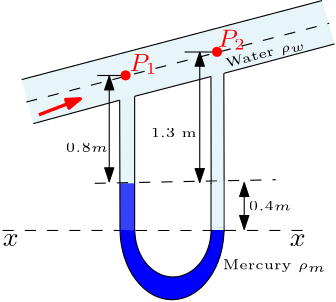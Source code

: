 <?xml version="1.0"?>
<!DOCTYPE ipe SYSTEM "ipe.dtd">
<ipe version="70212" creator="Ipe 7.2.13">
<info created="D:20191018090530" modified="D:20191019211122"/>
<ipestyle name="basic">
<symbol name="arrow/arc(spx)">
<path stroke="sym-stroke" fill="sym-stroke" pen="sym-pen">
0 0 m
-1 0.333 l
-1 -0.333 l
h
</path>
</symbol>
<symbol name="arrow/farc(spx)">
<path stroke="sym-stroke" fill="white" pen="sym-pen">
0 0 m
-1 0.333 l
-1 -0.333 l
h
</path>
</symbol>
<symbol name="arrow/ptarc(spx)">
<path stroke="sym-stroke" fill="sym-stroke" pen="sym-pen">
0 0 m
-1 0.333 l
-0.8 0 l
-1 -0.333 l
h
</path>
</symbol>
<symbol name="arrow/fptarc(spx)">
<path stroke="sym-stroke" fill="white" pen="sym-pen">
0 0 m
-1 0.333 l
-0.8 0 l
-1 -0.333 l
h
</path>
</symbol>
<symbol name="mark/circle(sx)" transformations="translations">
<path fill="sym-stroke">
0.6 0 0 0.6 0 0 e
0.4 0 0 0.4 0 0 e
</path>
</symbol>
<symbol name="mark/disk(sx)" transformations="translations">
<path fill="sym-stroke">
0.6 0 0 0.6 0 0 e
</path>
</symbol>
<symbol name="mark/fdisk(sfx)" transformations="translations">
<group>
<path fill="sym-fill">
0.5 0 0 0.5 0 0 e
</path>
<path fill="sym-stroke" fillrule="eofill">
0.6 0 0 0.6 0 0 e
0.4 0 0 0.4 0 0 e
</path>
</group>
</symbol>
<symbol name="mark/box(sx)" transformations="translations">
<path fill="sym-stroke" fillrule="eofill">
-0.6 -0.6 m
0.6 -0.6 l
0.6 0.6 l
-0.6 0.6 l
h
-0.4 -0.4 m
0.4 -0.4 l
0.4 0.4 l
-0.4 0.4 l
h
</path>
</symbol>
<symbol name="mark/square(sx)" transformations="translations">
<path fill="sym-stroke">
-0.6 -0.6 m
0.6 -0.6 l
0.6 0.6 l
-0.6 0.6 l
h
</path>
</symbol>
<symbol name="mark/fsquare(sfx)" transformations="translations">
<group>
<path fill="sym-fill">
-0.5 -0.5 m
0.5 -0.5 l
0.5 0.5 l
-0.5 0.5 l
h
</path>
<path fill="sym-stroke" fillrule="eofill">
-0.6 -0.6 m
0.6 -0.6 l
0.6 0.6 l
-0.6 0.6 l
h
-0.4 -0.4 m
0.4 -0.4 l
0.4 0.4 l
-0.4 0.4 l
h
</path>
</group>
</symbol>
<symbol name="mark/cross(sx)" transformations="translations">
<group>
<path fill="sym-stroke">
-0.43 -0.57 m
0.57 0.43 l
0.43 0.57 l
-0.57 -0.43 l
h
</path>
<path fill="sym-stroke">
-0.43 0.57 m
0.57 -0.43 l
0.43 -0.57 l
-0.57 0.43 l
h
</path>
</group>
</symbol>
<symbol name="arrow/fnormal(spx)">
<path stroke="sym-stroke" fill="white" pen="sym-pen">
0 0 m
-1 0.333 l
-1 -0.333 l
h
</path>
</symbol>
<symbol name="arrow/pointed(spx)">
<path stroke="sym-stroke" fill="sym-stroke" pen="sym-pen">
0 0 m
-1 0.333 l
-0.8 0 l
-1 -0.333 l
h
</path>
</symbol>
<symbol name="arrow/fpointed(spx)">
<path stroke="sym-stroke" fill="white" pen="sym-pen">
0 0 m
-1 0.333 l
-0.8 0 l
-1 -0.333 l
h
</path>
</symbol>
<symbol name="arrow/linear(spx)">
<path stroke="sym-stroke" pen="sym-pen">
-1 0.333 m
0 0 l
-1 -0.333 l
</path>
</symbol>
<symbol name="arrow/fdouble(spx)">
<path stroke="sym-stroke" fill="white" pen="sym-pen">
0 0 m
-1 0.333 l
-1 -0.333 l
h
-1 0 m
-2 0.333 l
-2 -0.333 l
h
</path>
</symbol>
<symbol name="arrow/double(spx)">
<path stroke="sym-stroke" fill="sym-stroke" pen="sym-pen">
0 0 m
-1 0.333 l
-1 -0.333 l
h
-1 0 m
-2 0.333 l
-2 -0.333 l
h
</path>
</symbol>
<pen name="heavier" value="0.8"/>
<pen name="fat" value="1.2"/>
<pen name="ultrafat" value="2"/>
<symbolsize name="large" value="5"/>
<symbolsize name="small" value="2"/>
<symbolsize name="tiny" value="1.1"/>
<arrowsize name="large" value="10"/>
<arrowsize name="small" value="5"/>
<arrowsize name="tiny" value="3"/>
<color name="red" value="1 0 0"/>
<color name="green" value="0 1 0"/>
<color name="blue" value="0 0 1"/>
<color name="yellow" value="1 1 0"/>
<color name="orange" value="1 0.647 0"/>
<color name="gold" value="1 0.843 0"/>
<color name="purple" value="0.627 0.125 0.941"/>
<color name="gray" value="0.745"/>
<color name="brown" value="0.647 0.165 0.165"/>
<color name="navy" value="0 0 0.502"/>
<color name="pink" value="1 0.753 0.796"/>
<color name="seagreen" value="0.18 0.545 0.341"/>
<color name="turquoise" value="0.251 0.878 0.816"/>
<color name="violet" value="0.933 0.51 0.933"/>
<color name="darkblue" value="0 0 0.545"/>
<color name="darkcyan" value="0 0.545 0.545"/>
<color name="darkgray" value="0.663"/>
<color name="darkgreen" value="0 0.392 0"/>
<color name="darkmagenta" value="0.545 0 0.545"/>
<color name="darkorange" value="1 0.549 0"/>
<color name="darkred" value="0.545 0 0"/>
<color name="lightblue" value="0.678 0.847 0.902"/>
<color name="lightcyan" value="0.878 1 1"/>
<color name="lightgray" value="0.827"/>
<color name="lightgreen" value="0.565 0.933 0.565"/>
<color name="lightyellow" value="1 1 0.878"/>
<dashstyle name="dashed" value="[4] 0"/>
<dashstyle name="dotted" value="[1 3] 0"/>
<dashstyle name="dash dotted" value="[4 2 1 2] 0"/>
<dashstyle name="dash dot dotted" value="[4 2 1 2 1 2] 0"/>
<textsize name="large" value="\large"/>
<textsize name="small" value="\small"/>
<textsize name="tiny" value="\tiny"/>
<textsize name="Large" value="\Large"/>
<textsize name="LARGE" value="\LARGE"/>
<textsize name="huge" value="\huge"/>
<textsize name="Huge" value="\Huge"/>
<textsize name="footnote" value="\footnotesize"/>
<textstyle name="center" begin="\begin{center}" end="\end{center}"/>
<textstyle name="itemize" begin="\begin{itemize}" end="\end{itemize}"/>
<textstyle name="item" begin="\begin{itemize}\item{}" end="\end{itemize}"/>
<gridsize name="4 pts" value="4"/>
<gridsize name="8 pts (~3 mm)" value="8"/>
<gridsize name="16 pts (~6 mm)" value="16"/>
<gridsize name="32 pts (~12 mm)" value="32"/>
<gridsize name="10 pts (~3.5 mm)" value="10"/>
<gridsize name="20 pts (~7 mm)" value="20"/>
<gridsize name="14 pts (~5 mm)" value="14"/>
<gridsize name="28 pts (~10 mm)" value="28"/>
<gridsize name="56 pts (~20 mm)" value="56"/>
<anglesize name="90 deg" value="90"/>
<anglesize name="60 deg" value="60"/>
<anglesize name="45 deg" value="45"/>
<anglesize name="30 deg" value="30"/>
<anglesize name="22.5 deg" value="22.5"/>
<opacity name="10%" value="0.1"/>
<opacity name="30%" value="0.3"/>
<opacity name="50%" value="0.5"/>
<opacity name="75%" value="0.75"/>
<tiling name="falling" angle="-60" step="4" width="1"/>
<tiling name="rising" angle="30" step="4" width="1"/>
</ipestyle>
<page>
<layer name="alpha"/>
<view layers="alpha" active="alpha"/>
<path layer="alpha" matrix="0.7373 0 0 1.06853 52.3161 13.4904" stroke="black" fill="blue">
200.012 560.35 m
18.6241 0 0 15.8865 218.623 559.771 237.235 560.35 a
243.562 560.48 m
25.4048 0 0 -23.9235 218.159 560.164 192.758 559.768 a
</path>
<path matrix="0.953995 0.250775 -0.252466 0.960427 178.131 -27.7338" fill="lightblue" opacity="30%" stroke-opacity="opaque">
159.995 680.255 m
159.995 663.736 l
273.732 663.908 l
273.388 680.255 l
273.388 680.255 l
h
</path>
<text matrix="1 0 0 1 -2.67696 -36.9985" transformations="translations" pos="258.262 642.693" stroke="black" type="label" width="5.694" height="4.289" depth="0" valign="baseline" style="math">x</text>
<text matrix="0.965926 0.258819 -0.258819 0.965926 100.749 47.1091" pos="288.828 567.413" stroke="black" type="label" width="29.553" height="3.392" depth="0.99" valign="baseline" size="tiny">Water $\rho_w$</text>
<path matrix="0.861838 0 0 0.283068 21.1756 421.17" stroke="black" dash="dashed">
152 672 m
280 672 l
</path>
<text matrix="1 0 0 1 -106.021 -36.8536" transformations="translations" pos="258.262 642.693" stroke="black" type="label" width="5.694" height="4.289" depth="0" valign="baseline" style="math">x</text>
<path matrix="-0.00270022 0 0 0.627634 191.068 245.221" stroke="black" arrow="normal/small" rarrow="normal/small">
184.03 611.392 m
184.205 672 l
</path>
<path matrix="0.583591 0 0 0.114291 82.539 547.627" fill="white">
191.901 566.886 m
191.901 559.53 l
256.429 559.53 l
256.429 566.886 l
h
</path>
<path matrix="1.09495 0 0 1 -54.1253 -0.34378" fill="blue">
226.997 628.72 m
226.997 610.904 l
231.888 610.904 l
231.888 628.72 l
h
</path>
<path matrix="1 0 0 2.24773 -16.0867 -773.849" stroke="black">
248 624 m
248 616 l
</path>
<path matrix="1 0 0 2.1296 -12.7823 -700.312" stroke="black">
240 624 m
240 616 l
</path>
<path matrix="0.93315 0.359487 -0.359487 0.93315 257.502 -31.5642" stroke="red" pen="fat" arrow="normal/small">
160 672 m
176 672 l
</path>
<path fill="lightblue" opacity="30%" stroke-opacity="opaque">
194.326 611.648 m
199.712 611.325 l
199.712 659.697 l
194.326 658.296 l
194.326 658.296 l
h
</path>
<path matrix="0.936 0 0 1 14.5259 0" fill="lightblue" opacity="30%" stroke-opacity="opaque">
226.968 628.778 m
231.924 628.778 l
231.924 667.992 l
227.184 666.807 l
227.184 666.807 l
h
</path>
<path stroke="black">
199.712 659.697 m
199.712 611.325 l
</path>
<path matrix="0.540081 0 0 1.01742 89.3741 -11.4702" stroke="black">
194.326 658.296 m
194.531 612.417 l
</path>
<path matrix="1 0 0 1 -0.101161 0" stroke="black">
231.924 667.992 m
232.021 628.72 l
</path>
<path matrix="1 0 0 1.01613 0 -10.7526" stroke="black">
227.184 666.807 m
227.257 628.72 l
</path>
<path matrix="0.973295 0.2531 -0.251049 0.981249 193.296 -53.9079" stroke="black" dash="dashed">
144 688 m
256 688 l
</path>
<path matrix="1 0 0 1 -1.39183 -0.484115" stroke="black">
198.958 667.669 m
187.646 667.669 l
187.646 667.669 l
</path>
<path matrix="1 0 0 1 30.057 7.97231" stroke="black">
198.958 667.669 m
187.646 667.669 l
187.646 667.669 l
</path>
<path matrix="0.0101742 0 0 0.773119 221.275 155.993" stroke="black" arrow="normal/small" rarrow="normal/small">
184.03 611.392 m
184.205 672 l
</path>
<path matrix="3.09072 0 0 -23.9763 -531.769 15702.74" stroke="black" dash="dashed">
232.021 628.72 m
253.108 628.666 l
253.108 628.666 l
</path>
<use name="mark/disk(sx)" pos="196.447 667.225" size="normal" stroke="red"/>
<use matrix="1 0 0 1 32.9194 8.4719" name="mark/disk(sx)" pos="196.447 667.225" size="normal" stroke="red"/>
<text matrix="1 0 0 1 -38.1422 58.0603" transformations="translations" pos="267.868 619.463" stroke="red" type="label" width="10.035" height="6.133" depth="0.99" valign="baseline" size="small" style="math">P_2</text>
<text matrix="1 0 0 1 -70.0478 49.2976" transformations="translations" pos="267.868 619.463" stroke="red" type="label" width="10.035" height="6.133" depth="0.99" valign="baseline" size="small" style="math">P_1</text>
<path stroke="black">
159.025 665.724 m
267.201 694.16 l
267.201 694.16 l
</path>
<path stroke="black">
163.195 649.859 m
194.326 658.296 l
</path>
<path stroke="black">
199.712 659.697 m
227.184 666.807 l
</path>
<path stroke="black">
231.924 667.992 m
271.656 678.547 l
</path>
<text matrix="1 0 0 1 188.287 -95.9408" transformations="translations" pos="43.1669 693.364" stroke="black" type="label" width="37.291" height="3.392" depth="0.99" valign="baseline" size="tiny">Mercury $\rho_m$</text>
<path matrix="1 0 0 1 22.5361 0.194496" stroke="black" arrow="normal/small" rarrow="normal/small">
216.624 628.415 m
216.624 611.577 l
</path>
<text matrix="1 0 0 1 -22.7016 24.2974" transformations="translations" pos="263.502 594.311" stroke="black" type="label" width="15.181" height="3.21" depth="0" valign="baseline" size="tiny" style="math">0.4 m</text>
<text matrix="1 0 0 1 -39.1528 69.7006" transformations="translations" pos="244.638 575.273" stroke="black" type="label" width="16.605" height="3.21" depth="0" valign="baseline" size="tiny">1.3 m</text>
<text matrix="1 0 0 1 -69.6982 64.3967" transformations="translations" pos="244.638 575.273" stroke="black" type="label" width="15.181" height="3.21" depth="0" valign="baseline" size="tiny" style="math">0.8 m</text>
<path matrix="0.953166 0 0 1 11.0514 0.687258" fill="lightblue" opacity="30%" stroke-opacity="opaque">
226.997 628.72 m
226.997 610.904 l
231.888 610.904 l
231.888 628.72 l
h
</path>
</page>
</ipe>
